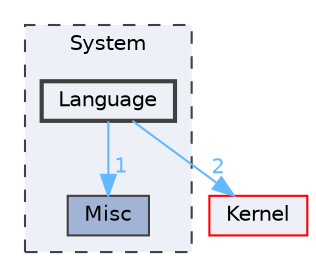 digraph "Language"
{
 // LATEX_PDF_SIZE
  bgcolor="transparent";
  edge [fontname=Helvetica,fontsize=10,labelfontname=Helvetica,labelfontsize=10];
  node [fontname=Helvetica,fontsize=10,shape=box,height=0.2,width=0.4];
  compound=true
  subgraph clusterdir_9af51e3826d4f9e80d9103b2de543e84 {
    graph [ bgcolor="#edf0f7", pencolor="grey25", label="System", fontname=Helvetica,fontsize=10 style="filled,dashed", URL="dir_9af51e3826d4f9e80d9103b2de543e84.html",tooltip=""]
  dir_b2cfaedf53cd5862b029d4eda10d075d [label="Misc", fillcolor="#a2b4d6", color="grey25", style="filled", URL="dir_b2cfaedf53cd5862b029d4eda10d075d.html",tooltip=""];
  dir_fca9aa0c39bd483c4f66ed9af02e26f6 [label="Language", fillcolor="#edf0f7", color="grey25", style="filled,bold", URL="dir_fca9aa0c39bd483c4f66ed9af02e26f6.html",tooltip=""];
  }
  dir_52bed8acfaac088d5968cb2c84d7645d [label="Kernel", fillcolor="#edf0f7", color="red", style="filled", URL="dir_52bed8acfaac088d5968cb2c84d7645d.html",tooltip=""];
  dir_fca9aa0c39bd483c4f66ed9af02e26f6->dir_52bed8acfaac088d5968cb2c84d7645d [headlabel="2", labeldistance=1.5 headhref="dir_000031_000029.html" href="dir_000031_000029.html" color="steelblue1" fontcolor="steelblue1"];
  dir_fca9aa0c39bd483c4f66ed9af02e26f6->dir_b2cfaedf53cd5862b029d4eda10d075d [headlabel="1", labeldistance=1.5 headhref="dir_000031_000038.html" href="dir_000031_000038.html" color="steelblue1" fontcolor="steelblue1"];
}
